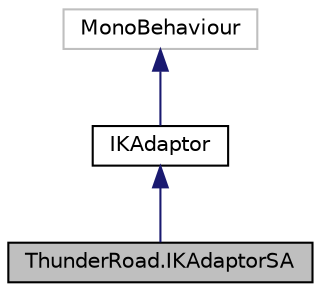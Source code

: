 digraph "ThunderRoad.IKAdaptorSA"
{
 // LATEX_PDF_SIZE
  edge [fontname="Helvetica",fontsize="10",labelfontname="Helvetica",labelfontsize="10"];
  node [fontname="Helvetica",fontsize="10",shape=record];
  Node1 [label="ThunderRoad.IKAdaptorSA",height=0.2,width=0.4,color="black", fillcolor="grey75", style="filled", fontcolor="black",tooltip="Class IKAdaptorSA. Implements the ThunderRoad.IKAdaptor"];
  Node2 -> Node1 [dir="back",color="midnightblue",fontsize="10",style="solid",fontname="Helvetica"];
  Node2 [label="IKAdaptor",height=0.2,width=0.4,color="black", fillcolor="white", style="filled",URL="$class_thunder_road_1_1_i_k_adaptor.html",tooltip="Class IKAdaptor. Implements the UnityEngine.MonoBehaviour"];
  Node3 -> Node2 [dir="back",color="midnightblue",fontsize="10",style="solid",fontname="Helvetica"];
  Node3 [label="MonoBehaviour",height=0.2,width=0.4,color="grey75", fillcolor="white", style="filled",tooltip=" "];
}
